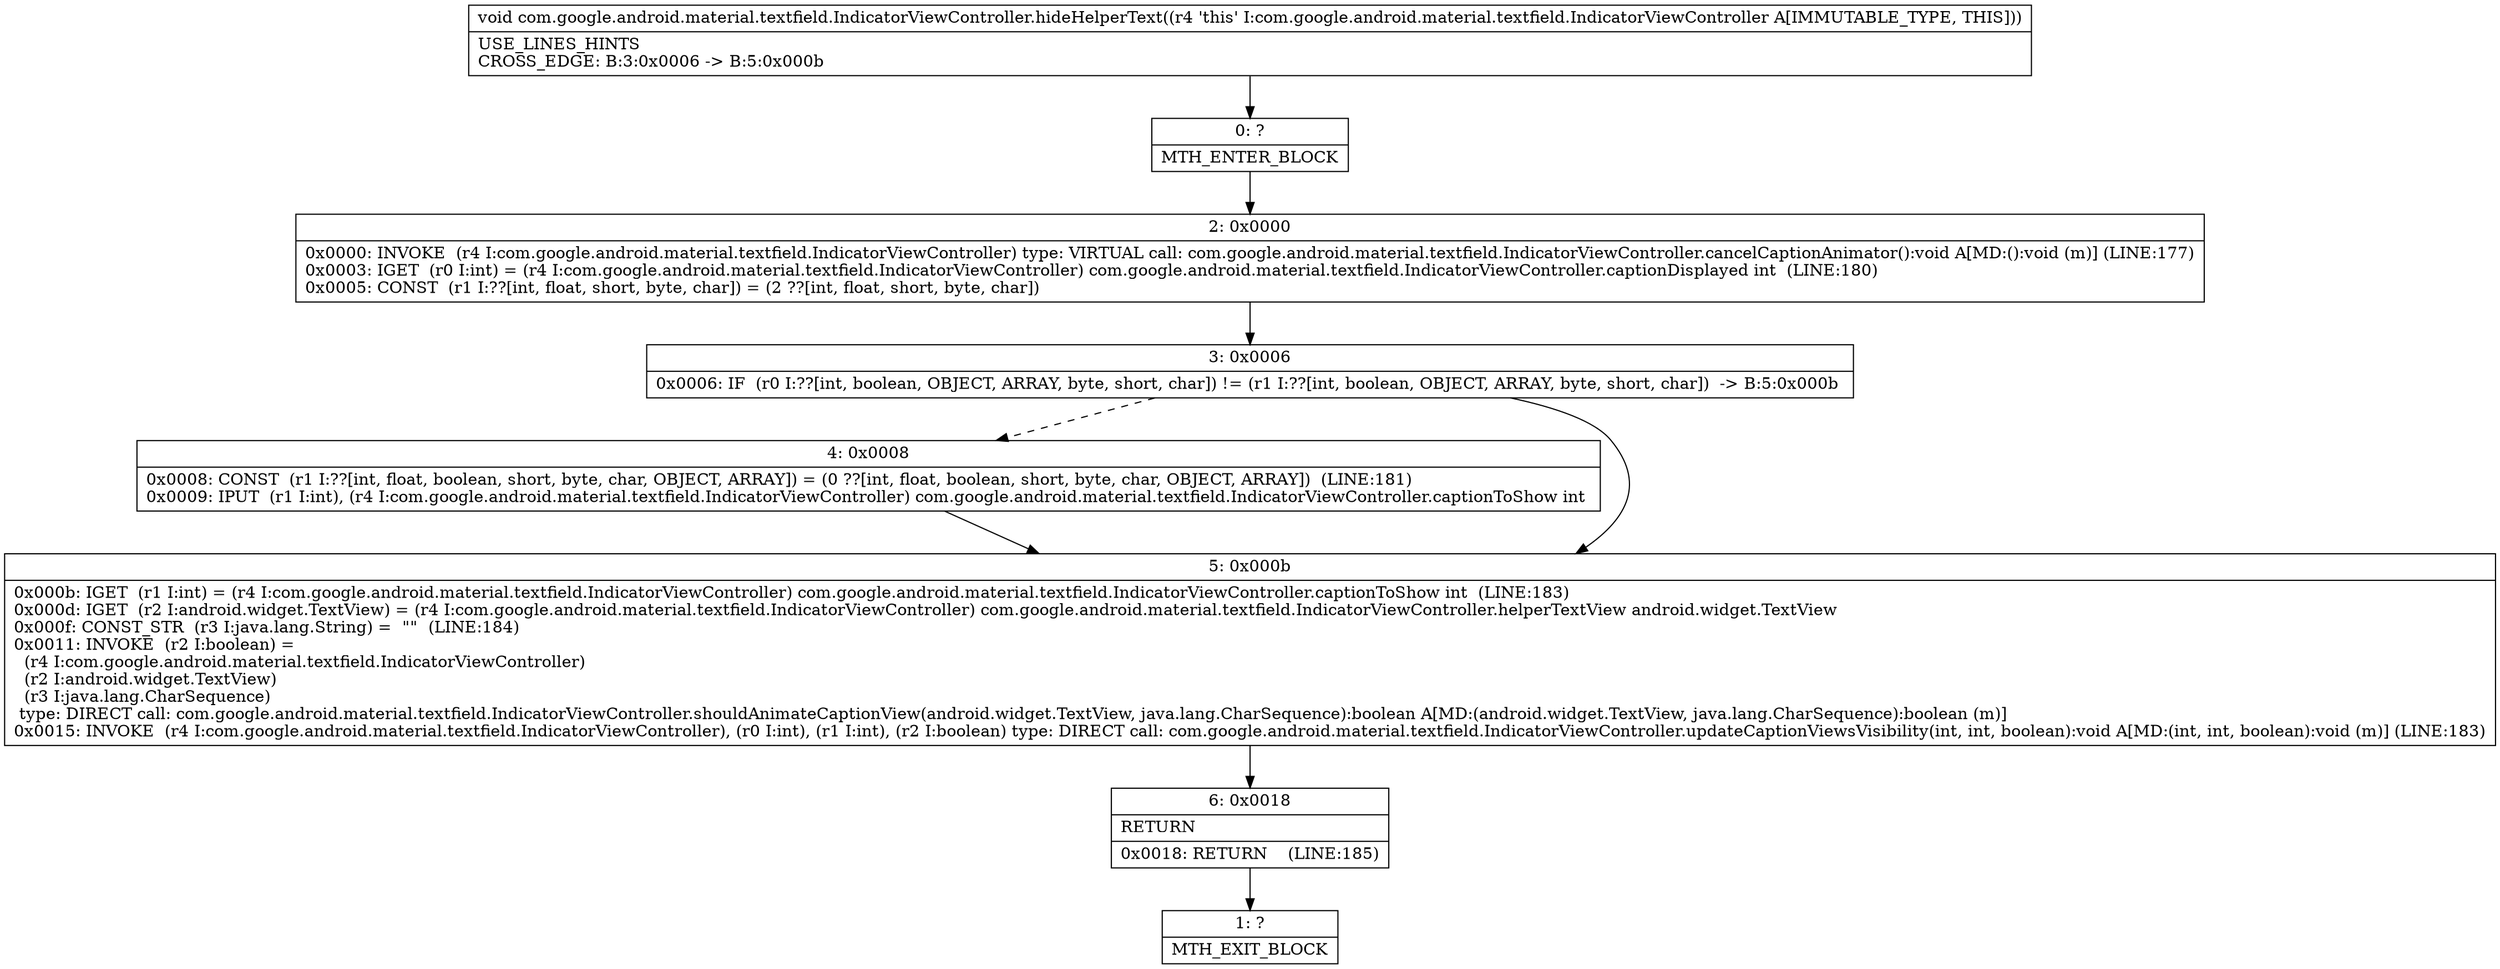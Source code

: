 digraph "CFG forcom.google.android.material.textfield.IndicatorViewController.hideHelperText()V" {
Node_0 [shape=record,label="{0\:\ ?|MTH_ENTER_BLOCK\l}"];
Node_2 [shape=record,label="{2\:\ 0x0000|0x0000: INVOKE  (r4 I:com.google.android.material.textfield.IndicatorViewController) type: VIRTUAL call: com.google.android.material.textfield.IndicatorViewController.cancelCaptionAnimator():void A[MD:():void (m)] (LINE:177)\l0x0003: IGET  (r0 I:int) = (r4 I:com.google.android.material.textfield.IndicatorViewController) com.google.android.material.textfield.IndicatorViewController.captionDisplayed int  (LINE:180)\l0x0005: CONST  (r1 I:??[int, float, short, byte, char]) = (2 ??[int, float, short, byte, char]) \l}"];
Node_3 [shape=record,label="{3\:\ 0x0006|0x0006: IF  (r0 I:??[int, boolean, OBJECT, ARRAY, byte, short, char]) != (r1 I:??[int, boolean, OBJECT, ARRAY, byte, short, char])  \-\> B:5:0x000b \l}"];
Node_4 [shape=record,label="{4\:\ 0x0008|0x0008: CONST  (r1 I:??[int, float, boolean, short, byte, char, OBJECT, ARRAY]) = (0 ??[int, float, boolean, short, byte, char, OBJECT, ARRAY])  (LINE:181)\l0x0009: IPUT  (r1 I:int), (r4 I:com.google.android.material.textfield.IndicatorViewController) com.google.android.material.textfield.IndicatorViewController.captionToShow int \l}"];
Node_5 [shape=record,label="{5\:\ 0x000b|0x000b: IGET  (r1 I:int) = (r4 I:com.google.android.material.textfield.IndicatorViewController) com.google.android.material.textfield.IndicatorViewController.captionToShow int  (LINE:183)\l0x000d: IGET  (r2 I:android.widget.TextView) = (r4 I:com.google.android.material.textfield.IndicatorViewController) com.google.android.material.textfield.IndicatorViewController.helperTextView android.widget.TextView \l0x000f: CONST_STR  (r3 I:java.lang.String) =  \"\"  (LINE:184)\l0x0011: INVOKE  (r2 I:boolean) = \l  (r4 I:com.google.android.material.textfield.IndicatorViewController)\l  (r2 I:android.widget.TextView)\l  (r3 I:java.lang.CharSequence)\l type: DIRECT call: com.google.android.material.textfield.IndicatorViewController.shouldAnimateCaptionView(android.widget.TextView, java.lang.CharSequence):boolean A[MD:(android.widget.TextView, java.lang.CharSequence):boolean (m)]\l0x0015: INVOKE  (r4 I:com.google.android.material.textfield.IndicatorViewController), (r0 I:int), (r1 I:int), (r2 I:boolean) type: DIRECT call: com.google.android.material.textfield.IndicatorViewController.updateCaptionViewsVisibility(int, int, boolean):void A[MD:(int, int, boolean):void (m)] (LINE:183)\l}"];
Node_6 [shape=record,label="{6\:\ 0x0018|RETURN\l|0x0018: RETURN    (LINE:185)\l}"];
Node_1 [shape=record,label="{1\:\ ?|MTH_EXIT_BLOCK\l}"];
MethodNode[shape=record,label="{void com.google.android.material.textfield.IndicatorViewController.hideHelperText((r4 'this' I:com.google.android.material.textfield.IndicatorViewController A[IMMUTABLE_TYPE, THIS]))  | USE_LINES_HINTS\lCROSS_EDGE: B:3:0x0006 \-\> B:5:0x000b\l}"];
MethodNode -> Node_0;Node_0 -> Node_2;
Node_2 -> Node_3;
Node_3 -> Node_4[style=dashed];
Node_3 -> Node_5;
Node_4 -> Node_5;
Node_5 -> Node_6;
Node_6 -> Node_1;
}

